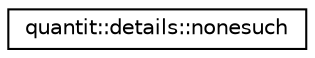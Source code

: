 digraph "Graphical Class Hierarchy"
{
 // LATEX_PDF_SIZE
  edge [fontname="Helvetica",fontsize="10",labelfontname="Helvetica",labelfontsize="10"];
  node [fontname="Helvetica",fontsize="10",shape=record];
  rankdir="LR";
  Node0 [label="quantit::details::nonesuch",height=0.2,width=0.4,color="black", fillcolor="white", style="filled",URL="$structquantit_1_1details_1_1nonesuch.html",tooltip=" "];
}
